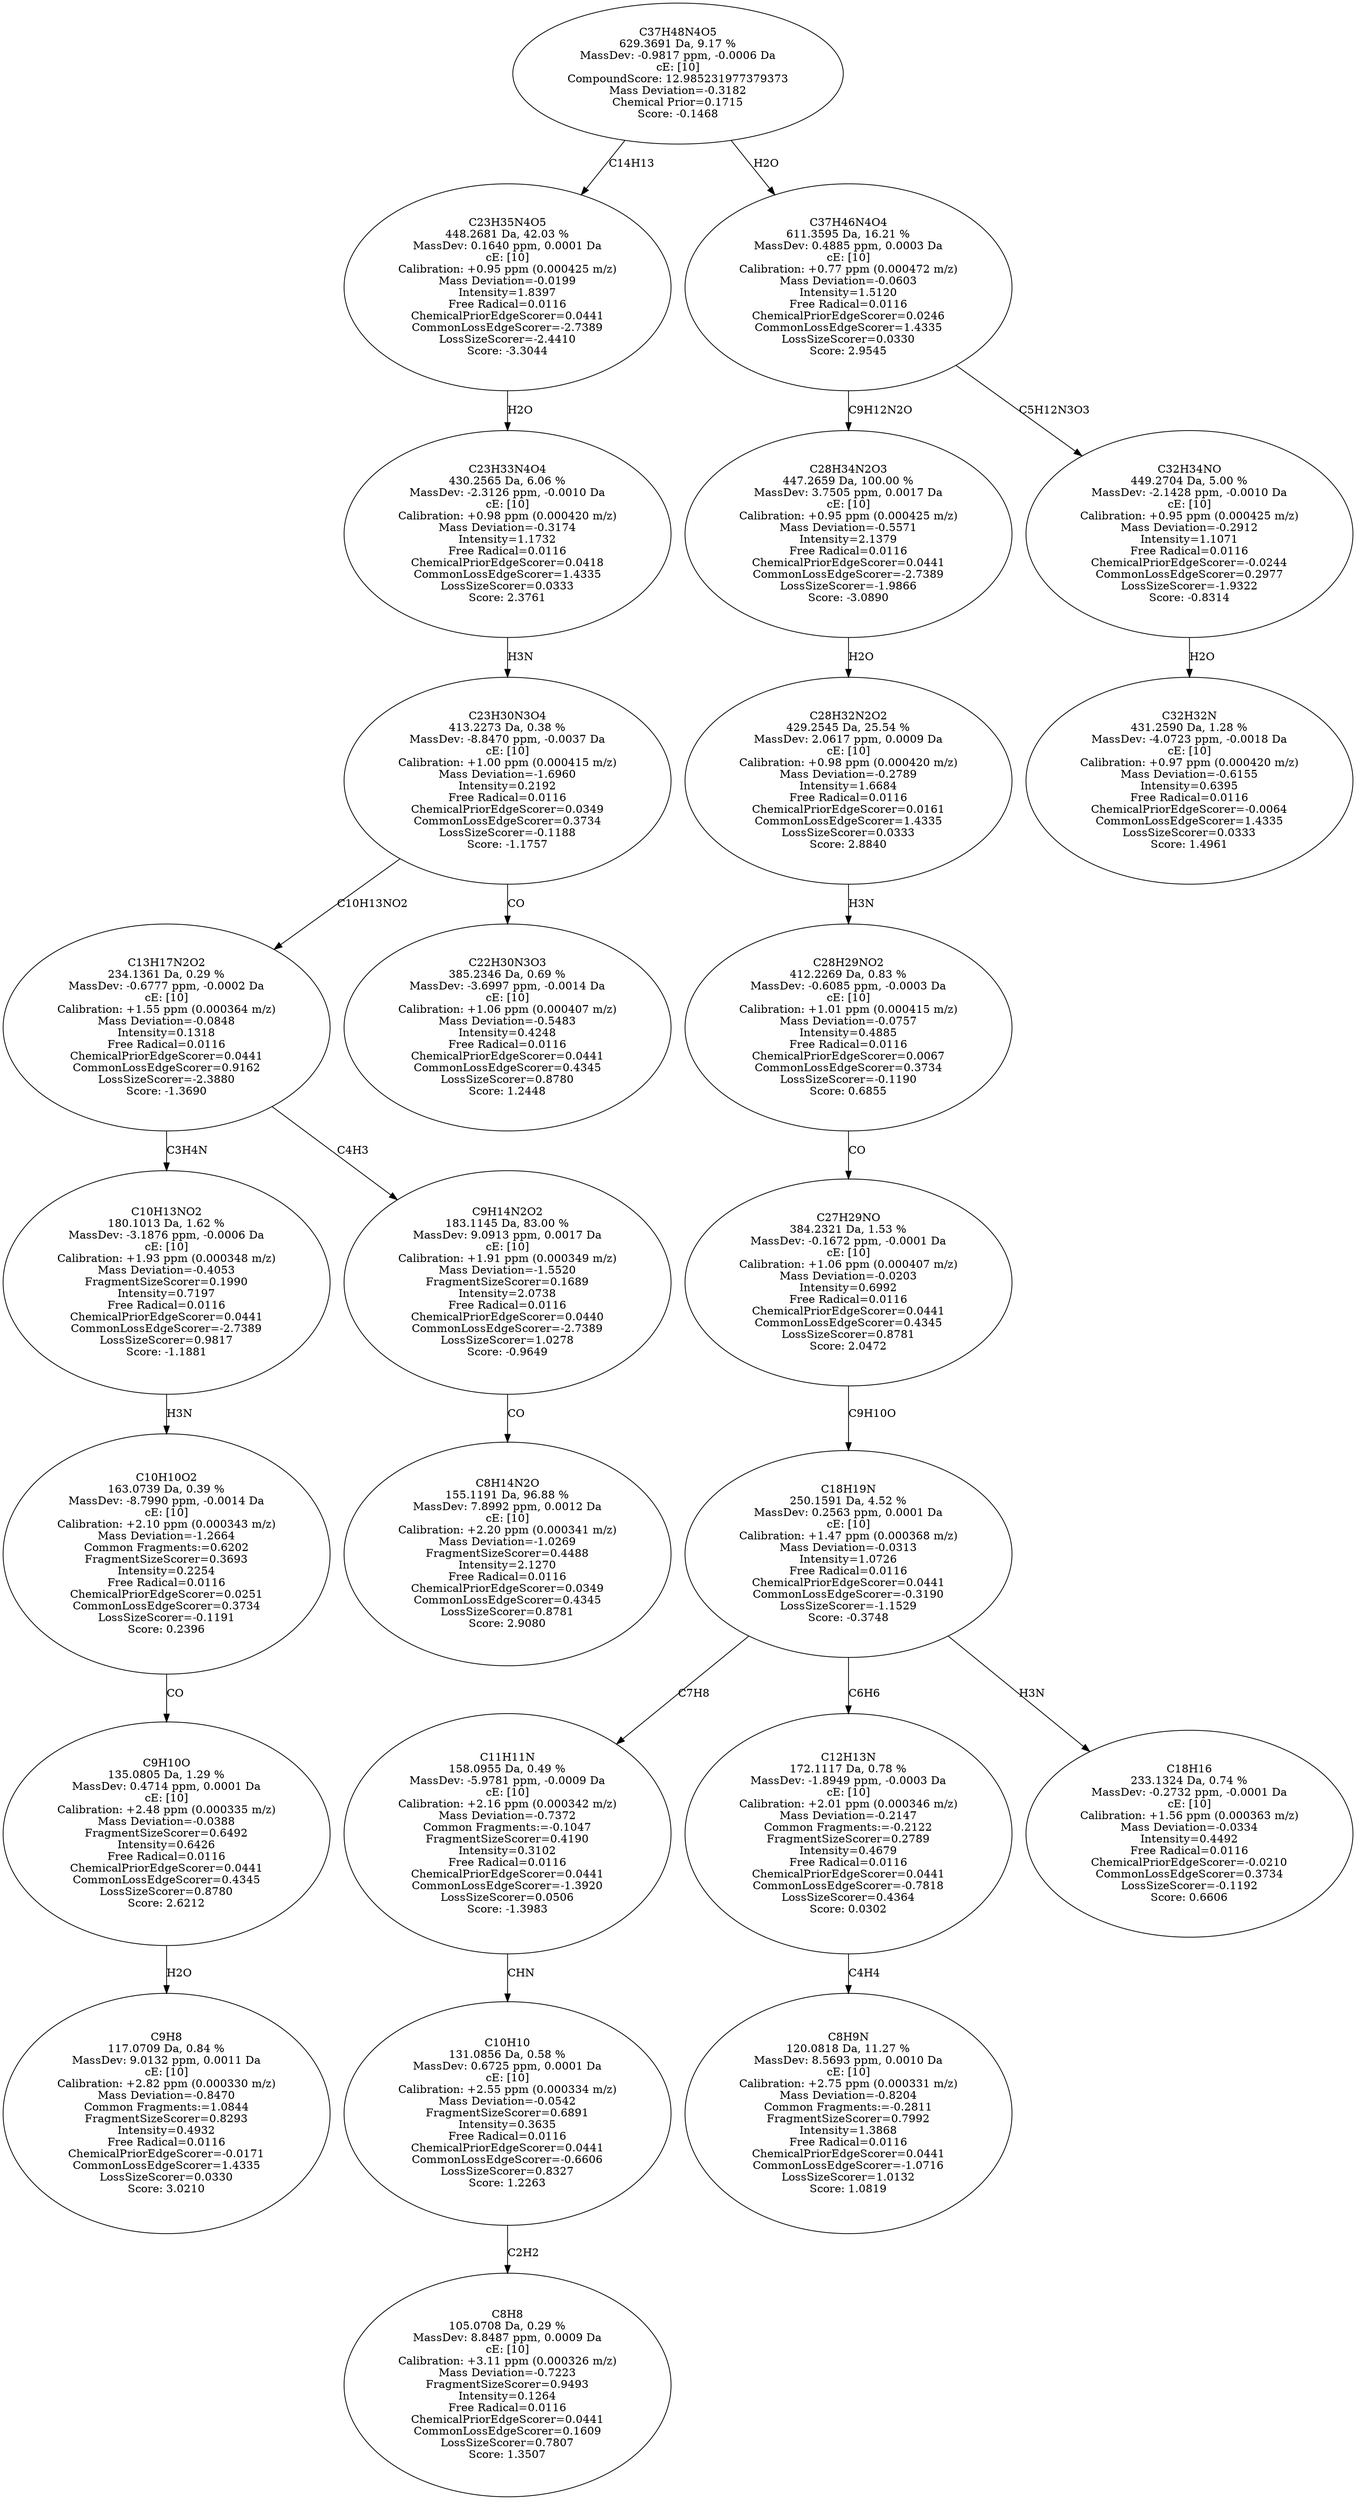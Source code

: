 strict digraph {
v1 [label="C9H8\n117.0709 Da, 0.84 %\nMassDev: 9.0132 ppm, 0.0011 Da\ncE: [10]\nCalibration: +2.82 ppm (0.000330 m/z)\nMass Deviation=-0.8470\nCommon Fragments:=1.0844\nFragmentSizeScorer=0.8293\nIntensity=0.4932\nFree Radical=0.0116\nChemicalPriorEdgeScorer=-0.0171\nCommonLossEdgeScorer=1.4335\nLossSizeScorer=0.0330\nScore: 3.0210"];
v2 [label="C9H10O\n135.0805 Da, 1.29 %\nMassDev: 0.4714 ppm, 0.0001 Da\ncE: [10]\nCalibration: +2.48 ppm (0.000335 m/z)\nMass Deviation=-0.0388\nFragmentSizeScorer=0.6492\nIntensity=0.6426\nFree Radical=0.0116\nChemicalPriorEdgeScorer=0.0441\nCommonLossEdgeScorer=0.4345\nLossSizeScorer=0.8780\nScore: 2.6212"];
v3 [label="C10H10O2\n163.0739 Da, 0.39 %\nMassDev: -8.7990 ppm, -0.0014 Da\ncE: [10]\nCalibration: +2.10 ppm (0.000343 m/z)\nMass Deviation=-1.2664\nCommon Fragments:=0.6202\nFragmentSizeScorer=0.3693\nIntensity=0.2254\nFree Radical=0.0116\nChemicalPriorEdgeScorer=0.0251\nCommonLossEdgeScorer=0.3734\nLossSizeScorer=-0.1191\nScore: 0.2396"];
v4 [label="C10H13NO2\n180.1013 Da, 1.62 %\nMassDev: -3.1876 ppm, -0.0006 Da\ncE: [10]\nCalibration: +1.93 ppm (0.000348 m/z)\nMass Deviation=-0.4053\nFragmentSizeScorer=0.1990\nIntensity=0.7197\nFree Radical=0.0116\nChemicalPriorEdgeScorer=0.0441\nCommonLossEdgeScorer=-2.7389\nLossSizeScorer=0.9817\nScore: -1.1881"];
v5 [label="C8H14N2O\n155.1191 Da, 96.88 %\nMassDev: 7.8992 ppm, 0.0012 Da\ncE: [10]\nCalibration: +2.20 ppm (0.000341 m/z)\nMass Deviation=-1.0269\nFragmentSizeScorer=0.4488\nIntensity=2.1270\nFree Radical=0.0116\nChemicalPriorEdgeScorer=0.0349\nCommonLossEdgeScorer=0.4345\nLossSizeScorer=0.8781\nScore: 2.9080"];
v6 [label="C9H14N2O2\n183.1145 Da, 83.00 %\nMassDev: 9.0913 ppm, 0.0017 Da\ncE: [10]\nCalibration: +1.91 ppm (0.000349 m/z)\nMass Deviation=-1.5520\nFragmentSizeScorer=0.1689\nIntensity=2.0738\nFree Radical=0.0116\nChemicalPriorEdgeScorer=0.0440\nCommonLossEdgeScorer=-2.7389\nLossSizeScorer=1.0278\nScore: -0.9649"];
v7 [label="C13H17N2O2\n234.1361 Da, 0.29 %\nMassDev: -0.6777 ppm, -0.0002 Da\ncE: [10]\nCalibration: +1.55 ppm (0.000364 m/z)\nMass Deviation=-0.0848\nIntensity=0.1318\nFree Radical=0.0116\nChemicalPriorEdgeScorer=0.0441\nCommonLossEdgeScorer=0.9162\nLossSizeScorer=-2.3880\nScore: -1.3690"];
v8 [label="C22H30N3O3\n385.2346 Da, 0.69 %\nMassDev: -3.6997 ppm, -0.0014 Da\ncE: [10]\nCalibration: +1.06 ppm (0.000407 m/z)\nMass Deviation=-0.5483\nIntensity=0.4248\nFree Radical=0.0116\nChemicalPriorEdgeScorer=0.0441\nCommonLossEdgeScorer=0.4345\nLossSizeScorer=0.8780\nScore: 1.2448"];
v9 [label="C23H30N3O4\n413.2273 Da, 0.38 %\nMassDev: -8.8470 ppm, -0.0037 Da\ncE: [10]\nCalibration: +1.00 ppm (0.000415 m/z)\nMass Deviation=-1.6960\nIntensity=0.2192\nFree Radical=0.0116\nChemicalPriorEdgeScorer=0.0349\nCommonLossEdgeScorer=0.3734\nLossSizeScorer=-0.1188\nScore: -1.1757"];
v10 [label="C23H33N4O4\n430.2565 Da, 6.06 %\nMassDev: -2.3126 ppm, -0.0010 Da\ncE: [10]\nCalibration: +0.98 ppm (0.000420 m/z)\nMass Deviation=-0.3174\nIntensity=1.1732\nFree Radical=0.0116\nChemicalPriorEdgeScorer=0.0418\nCommonLossEdgeScorer=1.4335\nLossSizeScorer=0.0333\nScore: 2.3761"];
v11 [label="C23H35N4O5\n448.2681 Da, 42.03 %\nMassDev: 0.1640 ppm, 0.0001 Da\ncE: [10]\nCalibration: +0.95 ppm (0.000425 m/z)\nMass Deviation=-0.0199\nIntensity=1.8397\nFree Radical=0.0116\nChemicalPriorEdgeScorer=0.0441\nCommonLossEdgeScorer=-2.7389\nLossSizeScorer=-2.4410\nScore: -3.3044"];
v12 [label="C8H8\n105.0708 Da, 0.29 %\nMassDev: 8.8487 ppm, 0.0009 Da\ncE: [10]\nCalibration: +3.11 ppm (0.000326 m/z)\nMass Deviation=-0.7223\nFragmentSizeScorer=0.9493\nIntensity=0.1264\nFree Radical=0.0116\nChemicalPriorEdgeScorer=0.0441\nCommonLossEdgeScorer=0.1609\nLossSizeScorer=0.7807\nScore: 1.3507"];
v13 [label="C10H10\n131.0856 Da, 0.58 %\nMassDev: 0.6725 ppm, 0.0001 Da\ncE: [10]\nCalibration: +2.55 ppm (0.000334 m/z)\nMass Deviation=-0.0542\nFragmentSizeScorer=0.6891\nIntensity=0.3635\nFree Radical=0.0116\nChemicalPriorEdgeScorer=0.0441\nCommonLossEdgeScorer=-0.6606\nLossSizeScorer=0.8327\nScore: 1.2263"];
v14 [label="C11H11N\n158.0955 Da, 0.49 %\nMassDev: -5.9781 ppm, -0.0009 Da\ncE: [10]\nCalibration: +2.16 ppm (0.000342 m/z)\nMass Deviation=-0.7372\nCommon Fragments:=-0.1047\nFragmentSizeScorer=0.4190\nIntensity=0.3102\nFree Radical=0.0116\nChemicalPriorEdgeScorer=0.0441\nCommonLossEdgeScorer=-1.3920\nLossSizeScorer=0.0506\nScore: -1.3983"];
v15 [label="C8H9N\n120.0818 Da, 11.27 %\nMassDev: 8.5693 ppm, 0.0010 Da\ncE: [10]\nCalibration: +2.75 ppm (0.000331 m/z)\nMass Deviation=-0.8204\nCommon Fragments:=-0.2811\nFragmentSizeScorer=0.7992\nIntensity=1.3868\nFree Radical=0.0116\nChemicalPriorEdgeScorer=0.0441\nCommonLossEdgeScorer=-1.0716\nLossSizeScorer=1.0132\nScore: 1.0819"];
v16 [label="C12H13N\n172.1117 Da, 0.78 %\nMassDev: -1.8949 ppm, -0.0003 Da\ncE: [10]\nCalibration: +2.01 ppm (0.000346 m/z)\nMass Deviation=-0.2147\nCommon Fragments:=-0.2122\nFragmentSizeScorer=0.2789\nIntensity=0.4679\nFree Radical=0.0116\nChemicalPriorEdgeScorer=0.0441\nCommonLossEdgeScorer=-0.7818\nLossSizeScorer=0.4364\nScore: 0.0302"];
v17 [label="C18H16\n233.1324 Da, 0.74 %\nMassDev: -0.2732 ppm, -0.0001 Da\ncE: [10]\nCalibration: +1.56 ppm (0.000363 m/z)\nMass Deviation=-0.0334\nIntensity=0.4492\nFree Radical=0.0116\nChemicalPriorEdgeScorer=-0.0210\nCommonLossEdgeScorer=0.3734\nLossSizeScorer=-0.1192\nScore: 0.6606"];
v18 [label="C18H19N\n250.1591 Da, 4.52 %\nMassDev: 0.2563 ppm, 0.0001 Da\ncE: [10]\nCalibration: +1.47 ppm (0.000368 m/z)\nMass Deviation=-0.0313\nIntensity=1.0726\nFree Radical=0.0116\nChemicalPriorEdgeScorer=0.0441\nCommonLossEdgeScorer=-0.3190\nLossSizeScorer=-1.1529\nScore: -0.3748"];
v19 [label="C27H29NO\n384.2321 Da, 1.53 %\nMassDev: -0.1672 ppm, -0.0001 Da\ncE: [10]\nCalibration: +1.06 ppm (0.000407 m/z)\nMass Deviation=-0.0203\nIntensity=0.6992\nFree Radical=0.0116\nChemicalPriorEdgeScorer=0.0441\nCommonLossEdgeScorer=0.4345\nLossSizeScorer=0.8781\nScore: 2.0472"];
v20 [label="C28H29NO2\n412.2269 Da, 0.83 %\nMassDev: -0.6085 ppm, -0.0003 Da\ncE: [10]\nCalibration: +1.01 ppm (0.000415 m/z)\nMass Deviation=-0.0757\nIntensity=0.4885\nFree Radical=0.0116\nChemicalPriorEdgeScorer=0.0067\nCommonLossEdgeScorer=0.3734\nLossSizeScorer=-0.1190\nScore: 0.6855"];
v21 [label="C28H32N2O2\n429.2545 Da, 25.54 %\nMassDev: 2.0617 ppm, 0.0009 Da\ncE: [10]\nCalibration: +0.98 ppm (0.000420 m/z)\nMass Deviation=-0.2789\nIntensity=1.6684\nFree Radical=0.0116\nChemicalPriorEdgeScorer=0.0161\nCommonLossEdgeScorer=1.4335\nLossSizeScorer=0.0333\nScore: 2.8840"];
v22 [label="C28H34N2O3\n447.2659 Da, 100.00 %\nMassDev: 3.7505 ppm, 0.0017 Da\ncE: [10]\nCalibration: +0.95 ppm (0.000425 m/z)\nMass Deviation=-0.5571\nIntensity=2.1379\nFree Radical=0.0116\nChemicalPriorEdgeScorer=0.0441\nCommonLossEdgeScorer=-2.7389\nLossSizeScorer=-1.9866\nScore: -3.0890"];
v23 [label="C32H32N\n431.2590 Da, 1.28 %\nMassDev: -4.0723 ppm, -0.0018 Da\ncE: [10]\nCalibration: +0.97 ppm (0.000420 m/z)\nMass Deviation=-0.6155\nIntensity=0.6395\nFree Radical=0.0116\nChemicalPriorEdgeScorer=-0.0064\nCommonLossEdgeScorer=1.4335\nLossSizeScorer=0.0333\nScore: 1.4961"];
v24 [label="C32H34NO\n449.2704 Da, 5.00 %\nMassDev: -2.1428 ppm, -0.0010 Da\ncE: [10]\nCalibration: +0.95 ppm (0.000425 m/z)\nMass Deviation=-0.2912\nIntensity=1.1071\nFree Radical=0.0116\nChemicalPriorEdgeScorer=-0.0244\nCommonLossEdgeScorer=0.2977\nLossSizeScorer=-1.9322\nScore: -0.8314"];
v25 [label="C37H46N4O4\n611.3595 Da, 16.21 %\nMassDev: 0.4885 ppm, 0.0003 Da\ncE: [10]\nCalibration: +0.77 ppm (0.000472 m/z)\nMass Deviation=-0.0603\nIntensity=1.5120\nFree Radical=0.0116\nChemicalPriorEdgeScorer=0.0246\nCommonLossEdgeScorer=1.4335\nLossSizeScorer=0.0330\nScore: 2.9545"];
v26 [label="C37H48N4O5\n629.3691 Da, 9.17 %\nMassDev: -0.9817 ppm, -0.0006 Da\ncE: [10]\nCompoundScore: 12.985231977379373\nMass Deviation=-0.3182\nChemical Prior=0.1715\nScore: -0.1468"];
v2 -> v1 [label="H2O"];
v3 -> v2 [label="CO"];
v4 -> v3 [label="H3N"];
v7 -> v4 [label="C3H4N"];
v6 -> v5 [label="CO"];
v7 -> v6 [label="C4H3"];
v9 -> v7 [label="C10H13NO2"];
v9 -> v8 [label="CO"];
v10 -> v9 [label="H3N"];
v11 -> v10 [label="H2O"];
v26 -> v11 [label="C14H13"];
v13 -> v12 [label="C2H2"];
v14 -> v13 [label="CHN"];
v18 -> v14 [label="C7H8"];
v16 -> v15 [label="C4H4"];
v18 -> v16 [label="C6H6"];
v18 -> v17 [label="H3N"];
v19 -> v18 [label="C9H10O"];
v20 -> v19 [label="CO"];
v21 -> v20 [label="H3N"];
v22 -> v21 [label="H2O"];
v25 -> v22 [label="C9H12N2O"];
v24 -> v23 [label="H2O"];
v25 -> v24 [label="C5H12N3O3"];
v26 -> v25 [label="H2O"];
}